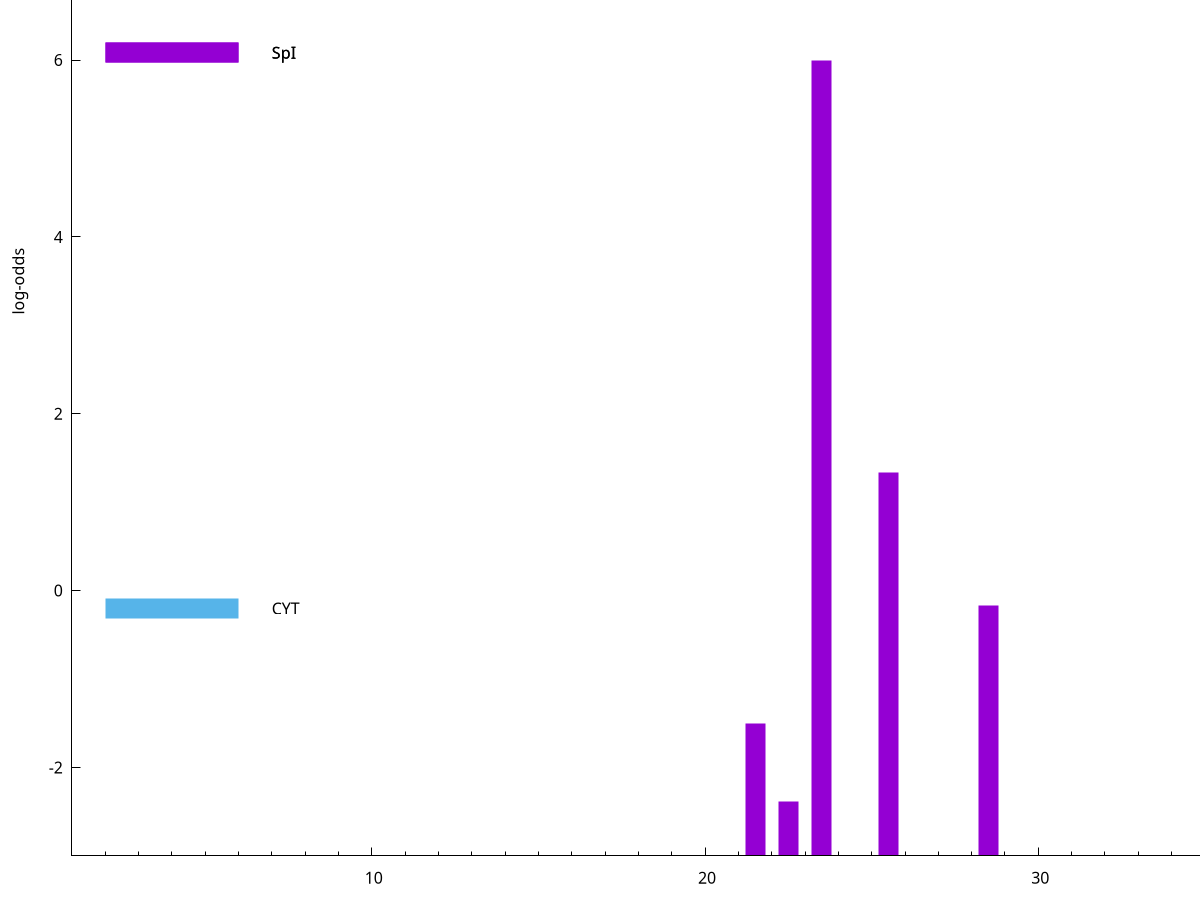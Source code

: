 set title "LipoP predictions for SRR4065641.gff"
set size 2., 1.4
set xrange [1:70] 
set mxtics 10
set yrange [-3:10]
set y2range [0:13]
set ylabel "log-odds"
set term postscript eps color solid "Helvetica" 30
set output "SRR4065641.gff34.eps"
set arrow from 2,6.08084 to 6,6.08084 nohead lt 1 lw 20
set label "SpI" at 7,6.08084
set arrow from 2,-0.200913 to 6,-0.200913 nohead lt 3 lw 20
set label "CYT" at 7,-0.200913
set arrow from 2,6.08084 to 6,6.08084 nohead lt 1 lw 20
set label "SpI" at 7,6.08084
# NOTE: The scores below are the log-odds scores with the threshold
# NOTE: subtracted (a hack to make gnuplot make the histogram all
# NOTE: look nice).
plot "-" axes x1y2 title "" with impulses lt 1 lw 20
23.500000 8.992170
25.500000 4.333130
28.500000 2.834823
21.500000 1.493040
22.500000 0.616010
e
exit
